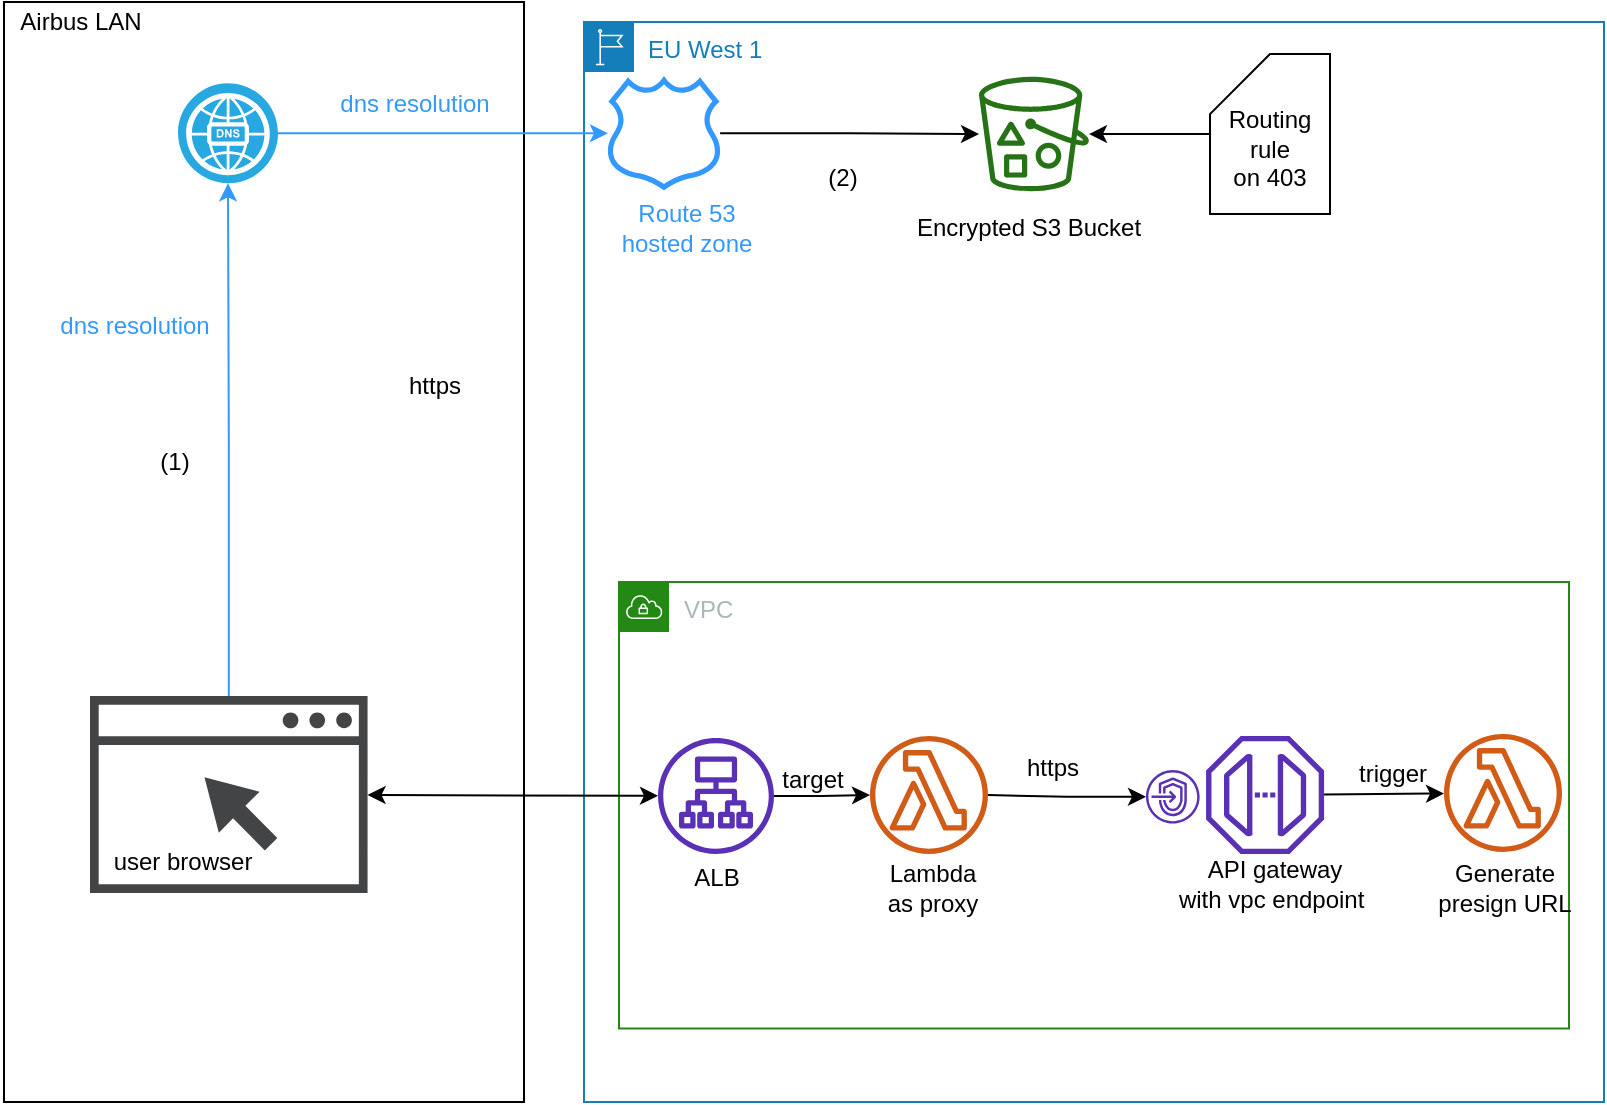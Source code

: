 <mxfile version="12.5.8" type="github">
  <diagram id="uXmttSxeo8CzMjYbrP_F" name="Page-1">
    <mxGraphModel dx="1229" dy="705" grid="1" gridSize="10" guides="1" tooltips="1" connect="1" arrows="1" fold="1" page="1" pageScale="1" pageWidth="850" pageHeight="1100" math="0" shadow="0">
      <root>
        <mxCell id="0"/>
        <mxCell id="1" parent="0"/>
        <mxCell id="6_tzwVEDrdGomNf8C0je-2" value="EU West 1" style="points=[[0,0],[0.25,0],[0.5,0],[0.75,0],[1,0],[1,0.25],[1,0.5],[1,0.75],[1,1],[0.75,1],[0.5,1],[0.25,1],[0,1],[0,0.75],[0,0.5],[0,0.25]];outlineConnect=0;gradientColor=none;html=1;whiteSpace=wrap;fontSize=12;fontStyle=0;shape=mxgraph.aws4.group;grIcon=mxgraph.aws4.group_region;strokeColor=#147EBA;fillColor=none;verticalAlign=top;align=left;spacingLeft=30;fontColor=#147EBA;dashed=0;" parent="1" vertex="1">
          <mxGeometry x="300" y="40" width="510" height="540" as="geometry"/>
        </mxCell>
        <mxCell id="6_tzwVEDrdGomNf8C0je-34" value="" style="rounded=0;whiteSpace=wrap;html=1;direction=south;" parent="1" vertex="1">
          <mxGeometry x="10" y="30" width="260" height="550" as="geometry"/>
        </mxCell>
        <mxCell id="6_tzwVEDrdGomNf8C0je-1" value="VPC" style="points=[[0,0],[0.25,0],[0.5,0],[0.75,0],[1,0],[1,0.25],[1,0.5],[1,0.75],[1,1],[0.75,1],[0.5,1],[0.25,1],[0,1],[0,0.75],[0,0.5],[0,0.25]];outlineConnect=0;gradientColor=none;html=1;whiteSpace=wrap;fontSize=12;fontStyle=0;shape=mxgraph.aws4.group;grIcon=mxgraph.aws4.group_vpc;strokeColor=#248814;fillColor=none;verticalAlign=top;align=left;spacingLeft=30;fontColor=#AAB7B8;dashed=0;" parent="1" vertex="1">
          <mxGeometry x="317.5" y="320" width="475" height="223.27" as="geometry"/>
        </mxCell>
        <mxCell id="6_tzwVEDrdGomNf8C0je-4" value="" style="outlineConnect=0;fontColor=#232F3E;gradientColor=none;fillColor=#5A30B5;strokeColor=none;dashed=0;verticalLabelPosition=bottom;verticalAlign=top;align=center;html=1;fontSize=12;fontStyle=0;aspect=fixed;pointerEvents=1;shape=mxgraph.aws4.application_load_balancer;" parent="1" vertex="1">
          <mxGeometry x="337" y="398" width="58" height="58" as="geometry"/>
        </mxCell>
        <mxCell id="FjIFYjuclCFXKVwC-oeQ-6" style="edgeStyle=orthogonalEdgeStyle;rounded=0;orthogonalLoop=1;jettySize=auto;html=1;" edge="1" parent="1" source="6_tzwVEDrdGomNf8C0je-5" target="6_tzwVEDrdGomNf8C0je-12">
          <mxGeometry relative="1" as="geometry"/>
        </mxCell>
        <mxCell id="6_tzwVEDrdGomNf8C0je-5" value="" style="outlineConnect=0;fillColor=#3399FF;strokeColor=#6c8ebf;dashed=0;verticalLabelPosition=bottom;verticalAlign=top;align=center;html=1;fontSize=12;fontStyle=0;aspect=fixed;pointerEvents=1;shape=mxgraph.aws4.hosted_zone;" parent="1" vertex="1">
          <mxGeometry x="311" y="67" width="58" height="57.26" as="geometry"/>
        </mxCell>
        <mxCell id="6_tzwVEDrdGomNf8C0je-6" value="" style="edgeStyle=orthogonalEdgeStyle;rounded=0;orthogonalLoop=1;jettySize=auto;html=1;" parent="1" source="6_tzwVEDrdGomNf8C0je-4" target="6_tzwVEDrdGomNf8C0je-8" edge="1">
          <mxGeometry relative="1" as="geometry">
            <mxPoint x="418" y="304.63" as="sourcePoint"/>
          </mxGeometry>
        </mxCell>
        <mxCell id="6_tzwVEDrdGomNf8C0je-8" value="" style="outlineConnect=0;fontColor=#232F3E;gradientColor=none;fillColor=#D05C17;strokeColor=none;dashed=0;verticalLabelPosition=bottom;verticalAlign=top;align=center;html=1;fontSize=12;fontStyle=0;aspect=fixed;pointerEvents=1;shape=mxgraph.aws4.lambda_function;" parent="1" vertex="1">
          <mxGeometry x="443" y="397" width="59" height="59" as="geometry"/>
        </mxCell>
        <mxCell id="6_tzwVEDrdGomNf8C0je-9" value="" style="group" parent="1" vertex="1" connectable="0">
          <mxGeometry x="581" y="397" width="92" height="59" as="geometry"/>
        </mxCell>
        <mxCell id="6_tzwVEDrdGomNf8C0je-10" value="" style="outlineConnect=0;fontColor=#232F3E;gradientColor=none;fillColor=#5A30B5;strokeColor=none;dashed=0;verticalLabelPosition=bottom;verticalAlign=top;align=center;html=1;fontSize=12;fontStyle=0;aspect=fixed;pointerEvents=1;shape=mxgraph.aws4.endpoints;" parent="6_tzwVEDrdGomNf8C0je-9" vertex="1">
          <mxGeometry y="16.985" width="26.818" height="26.818" as="geometry"/>
        </mxCell>
        <mxCell id="6_tzwVEDrdGomNf8C0je-11" value="" style="outlineConnect=0;fontColor=#232F3E;gradientColor=none;fillColor=#5A30B5;strokeColor=none;dashed=0;verticalLabelPosition=bottom;verticalAlign=top;align=center;html=1;fontSize=12;fontStyle=0;aspect=fixed;pointerEvents=1;shape=mxgraph.aws4.endpoint;" parent="6_tzwVEDrdGomNf8C0je-9" vertex="1">
          <mxGeometry x="30.041" width="59" height="59" as="geometry"/>
        </mxCell>
        <mxCell id="FjIFYjuclCFXKVwC-oeQ-17" style="edgeStyle=orthogonalEdgeStyle;rounded=0;orthogonalLoop=1;jettySize=auto;html=1;startArrow=classic;startFill=1;endArrow=none;endFill=0;" edge="1" parent="1" source="6_tzwVEDrdGomNf8C0je-12" target="FjIFYjuclCFXKVwC-oeQ-16">
          <mxGeometry relative="1" as="geometry"/>
        </mxCell>
        <mxCell id="6_tzwVEDrdGomNf8C0je-12" value="" style="outlineConnect=0;fontColor=#232F3E;gradientColor=none;fillColor=#277116;strokeColor=none;dashed=0;verticalLabelPosition=bottom;verticalAlign=top;align=center;html=1;fontSize=12;fontStyle=0;aspect=fixed;pointerEvents=1;shape=mxgraph.aws4.bucket_with_objects;" parent="1" vertex="1">
          <mxGeometry x="497.5" y="67.43" width="55" height="57.2" as="geometry"/>
        </mxCell>
        <mxCell id="6_tzwVEDrdGomNf8C0je-14" value="Route 53 &lt;br&gt;hosted zone" style="text;html=1;align=center;verticalAlign=middle;resizable=0;points=[];autosize=1;fontColor=#3399FF;" parent="1" vertex="1">
          <mxGeometry x="311" y="127.83" width="80" height="30" as="geometry"/>
        </mxCell>
        <mxCell id="6_tzwVEDrdGomNf8C0je-15" value="ALB" style="text;html=1;align=center;verticalAlign=middle;resizable=0;points=[];autosize=1;" parent="1" vertex="1">
          <mxGeometry x="346" y="458" width="40" height="20" as="geometry"/>
        </mxCell>
        <mxCell id="6_tzwVEDrdGomNf8C0je-16" value="Lambda &lt;br&gt;as proxy" style="text;html=1;align=center;verticalAlign=middle;resizable=0;points=[];autosize=1;" parent="1" vertex="1">
          <mxGeometry x="444" y="458" width="60" height="30" as="geometry"/>
        </mxCell>
        <mxCell id="6_tzwVEDrdGomNf8C0je-17" value="API gateway&lt;br&gt;with vpc endpoint&amp;nbsp;" style="text;html=1;align=center;verticalAlign=middle;resizable=0;points=[];autosize=1;" parent="1" vertex="1">
          <mxGeometry x="590" y="456" width="110" height="30" as="geometry"/>
        </mxCell>
        <mxCell id="6_tzwVEDrdGomNf8C0je-19" value="https" style="text;html=1;align=center;verticalAlign=middle;resizable=0;points=[];autosize=1;fontColor=#000000;" parent="1" vertex="1">
          <mxGeometry x="514" y="403" width="40" height="20" as="geometry"/>
        </mxCell>
        <mxCell id="6_tzwVEDrdGomNf8C0je-20" value="trigger" style="text;html=1;align=center;verticalAlign=middle;resizable=0;points=[];autosize=1;fontColor=#000000;" parent="1" vertex="1">
          <mxGeometry x="679" y="406" width="50" height="20" as="geometry"/>
        </mxCell>
        <mxCell id="6_tzwVEDrdGomNf8C0je-21" style="edgeStyle=orthogonalEdgeStyle;rounded=0;orthogonalLoop=1;jettySize=auto;html=1;strokeColor=#3399FF;fontColor=#000000;" parent="1" source="6_tzwVEDrdGomNf8C0je-22" target="6_tzwVEDrdGomNf8C0je-5" edge="1">
          <mxGeometry relative="1" as="geometry"/>
        </mxCell>
        <mxCell id="6_tzwVEDrdGomNf8C0je-22" value="" style="verticalLabelPosition=bottom;html=1;fillColor=#28A8E0;verticalAlign=top;points=[[0.145,0.145,0],[0.856,0.145,0],[0.855,0.855,0],[0.145,0.855,0],[0.5,0,0], [1,0.5,0], [0.5,1,0],[0,0.5,0]];pointerEvents=1;align=center;shape=mxgraph.cisco_safe.capability.dns;fontColor=#000000;" parent="1" vertex="1">
          <mxGeometry x="97" y="70.63" width="50" height="50" as="geometry"/>
        </mxCell>
        <mxCell id="6_tzwVEDrdGomNf8C0je-23" value="target" style="text;html=1;align=center;verticalAlign=middle;resizable=0;points=[];autosize=1;fontColor=#000000;" parent="1" vertex="1">
          <mxGeometry x="389" y="409" width="50" height="20" as="geometry"/>
        </mxCell>
        <mxCell id="6_tzwVEDrdGomNf8C0je-24" value="dns resolution" style="text;html=1;align=center;verticalAlign=middle;resizable=0;points=[];autosize=1;fontColor=#3399FF;" parent="1" vertex="1">
          <mxGeometry x="170" y="70.63" width="90" height="20" as="geometry"/>
        </mxCell>
        <mxCell id="6_tzwVEDrdGomNf8C0je-26" style="edgeStyle=orthogonalEdgeStyle;rounded=0;orthogonalLoop=1;jettySize=auto;html=1;strokeColor=#3399FF;fontColor=#000000;entryX=0.5;entryY=1;entryDx=0;entryDy=0;entryPerimeter=0;" parent="1" source="6_tzwVEDrdGomNf8C0je-25" target="6_tzwVEDrdGomNf8C0je-22" edge="1">
          <mxGeometry relative="1" as="geometry">
            <mxPoint x="180" y="106" as="sourcePoint"/>
            <mxPoint x="321.086" y="106" as="targetPoint"/>
          </mxGeometry>
        </mxCell>
        <mxCell id="6_tzwVEDrdGomNf8C0je-27" value="dns resolution" style="text;html=1;align=center;verticalAlign=middle;resizable=0;points=[];autosize=1;fontColor=#3399FF;" parent="1" vertex="1">
          <mxGeometry x="30" y="182.13" width="90" height="20" as="geometry"/>
        </mxCell>
        <mxCell id="6_tzwVEDrdGomNf8C0je-28" value="" style="endArrow=classic;html=1;strokeColor=#000000;fontColor=#3399FF;startArrow=classic;startFill=1;" parent="1" source="6_tzwVEDrdGomNf8C0je-25" target="6_tzwVEDrdGomNf8C0je-4" edge="1">
          <mxGeometry width="50" height="50" relative="1" as="geometry">
            <mxPoint x="10" y="560" as="sourcePoint"/>
            <mxPoint x="60" y="510" as="targetPoint"/>
          </mxGeometry>
        </mxCell>
        <mxCell id="6_tzwVEDrdGomNf8C0je-29" value="https" style="text;html=1;align=center;verticalAlign=middle;resizable=0;points=[];autosize=1;fontColor=#000000;" parent="1" vertex="1">
          <mxGeometry x="205" y="211.63" width="40" height="20" as="geometry"/>
        </mxCell>
        <mxCell id="6_tzwVEDrdGomNf8C0je-30" value="Airbus LAN" style="text;html=1;align=center;verticalAlign=middle;resizable=0;points=[];autosize=1;fontColor=#000000;" parent="1" vertex="1">
          <mxGeometry x="8" y="30" width="80" height="20" as="geometry"/>
        </mxCell>
        <mxCell id="6_tzwVEDrdGomNf8C0je-32" value="" style="outlineConnect=0;fontColor=#232F3E;gradientColor=none;fillColor=#D05C17;strokeColor=none;dashed=0;verticalLabelPosition=bottom;verticalAlign=top;align=center;html=1;fontSize=12;fontStyle=0;aspect=fixed;pointerEvents=1;shape=mxgraph.aws4.lambda_function;" parent="1" vertex="1">
          <mxGeometry x="730" y="396" width="59" height="59" as="geometry"/>
        </mxCell>
        <mxCell id="FjIFYjuclCFXKVwC-oeQ-1" value="" style="group" vertex="1" connectable="0" parent="1">
          <mxGeometry x="53" y="377" width="138.78" height="98.54" as="geometry"/>
        </mxCell>
        <mxCell id="6_tzwVEDrdGomNf8C0je-25" value="" style="pointerEvents=1;shadow=0;dashed=0;html=1;strokeColor=none;fillColor=#434445;aspect=fixed;labelPosition=center;verticalLabelPosition=bottom;verticalAlign=top;align=center;outlineConnect=0;shape=mxgraph.vvd.web_browser;fontColor=#3399FF;" parent="FjIFYjuclCFXKVwC-oeQ-1" vertex="1">
          <mxGeometry width="138.78" height="98.54" as="geometry"/>
        </mxCell>
        <mxCell id="6_tzwVEDrdGomNf8C0je-31" value="user browser" style="text;html=1;align=center;verticalAlign=middle;resizable=0;points=[];autosize=1;fontColor=#000000;" parent="FjIFYjuclCFXKVwC-oeQ-1" vertex="1">
          <mxGeometry x="6" y="73.13" width="80" height="20" as="geometry"/>
        </mxCell>
        <mxCell id="FjIFYjuclCFXKVwC-oeQ-7" value="Encrypted S3 Bucket" style="text;html=1;align=center;verticalAlign=middle;resizable=0;points=[];autosize=1;" vertex="1" parent="1">
          <mxGeometry x="457" y="132.83" width="130" height="20" as="geometry"/>
        </mxCell>
        <mxCell id="FjIFYjuclCFXKVwC-oeQ-10" value="" style="endArrow=classic;html=1;" edge="1" parent="1" source="6_tzwVEDrdGomNf8C0je-11" target="6_tzwVEDrdGomNf8C0je-32">
          <mxGeometry width="50" height="50" relative="1" as="geometry">
            <mxPoint x="10" y="650" as="sourcePoint"/>
            <mxPoint x="60" y="600" as="targetPoint"/>
          </mxGeometry>
        </mxCell>
        <mxCell id="FjIFYjuclCFXKVwC-oeQ-12" style="edgeStyle=orthogonalEdgeStyle;rounded=0;orthogonalLoop=1;jettySize=auto;html=1;endArrow=none;endFill=0;startArrow=classic;startFill=1;" edge="1" parent="1" source="6_tzwVEDrdGomNf8C0je-10" target="6_tzwVEDrdGomNf8C0je-8">
          <mxGeometry relative="1" as="geometry"/>
        </mxCell>
        <mxCell id="FjIFYjuclCFXKVwC-oeQ-13" value="Generate &lt;br&gt;presign URL" style="text;html=1;align=center;verticalAlign=middle;resizable=0;points=[];autosize=1;" vertex="1" parent="1">
          <mxGeometry x="719.5" y="458" width="80" height="30" as="geometry"/>
        </mxCell>
        <mxCell id="FjIFYjuclCFXKVwC-oeQ-14" value="(1)" style="text;html=1;align=center;verticalAlign=middle;resizable=0;points=[];autosize=1;" vertex="1" parent="1">
          <mxGeometry x="80" y="250" width="30" height="20" as="geometry"/>
        </mxCell>
        <mxCell id="FjIFYjuclCFXKVwC-oeQ-15" value="(2)" style="text;html=1;align=center;verticalAlign=middle;resizable=0;points=[];autosize=1;" vertex="1" parent="1">
          <mxGeometry x="414" y="107.83" width="30" height="20" as="geometry"/>
        </mxCell>
        <mxCell id="FjIFYjuclCFXKVwC-oeQ-16" value="&lt;br&gt;Routing rule&lt;br&gt;on 403" style="shape=card;whiteSpace=wrap;html=1;" vertex="1" parent="1">
          <mxGeometry x="613" y="56.03" width="60" height="80" as="geometry"/>
        </mxCell>
      </root>
    </mxGraphModel>
  </diagram>
</mxfile>
